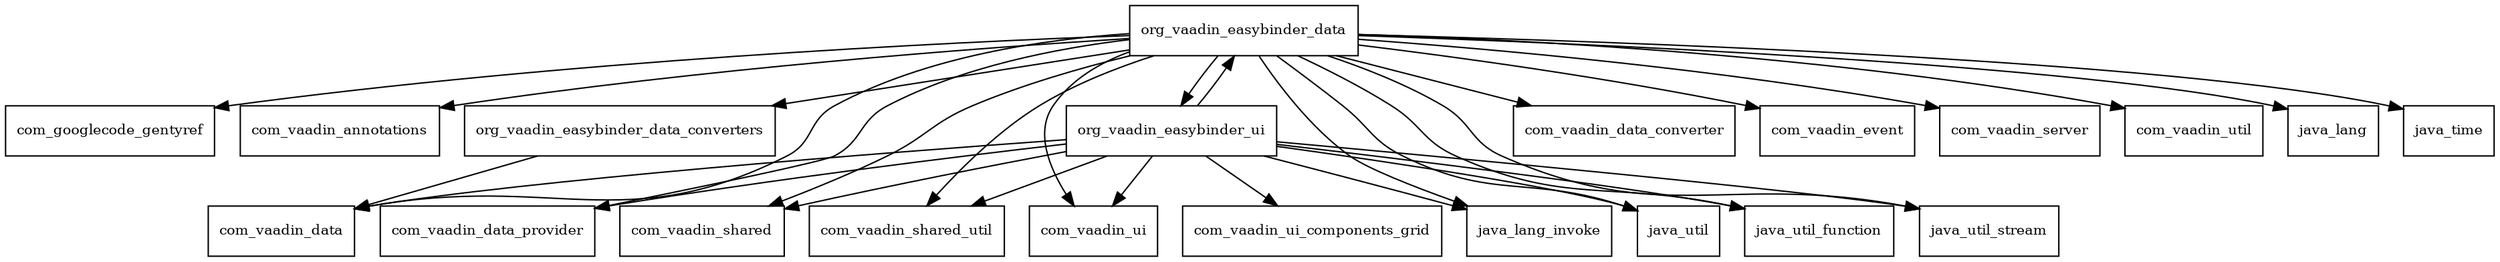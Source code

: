 digraph easybinder_0_5_package_dependencies {
  node [shape = box, fontsize=10.0];
  org_vaadin_easybinder_data -> com_googlecode_gentyref;
  org_vaadin_easybinder_data -> com_vaadin_annotations;
  org_vaadin_easybinder_data -> com_vaadin_data;
  org_vaadin_easybinder_data -> com_vaadin_data_converter;
  org_vaadin_easybinder_data -> com_vaadin_data_provider;
  org_vaadin_easybinder_data -> com_vaadin_event;
  org_vaadin_easybinder_data -> com_vaadin_server;
  org_vaadin_easybinder_data -> com_vaadin_shared;
  org_vaadin_easybinder_data -> com_vaadin_shared_util;
  org_vaadin_easybinder_data -> com_vaadin_ui;
  org_vaadin_easybinder_data -> com_vaadin_util;
  org_vaadin_easybinder_data -> java_lang;
  org_vaadin_easybinder_data -> java_lang_invoke;
  org_vaadin_easybinder_data -> java_time;
  org_vaadin_easybinder_data -> java_util;
  org_vaadin_easybinder_data -> java_util_function;
  org_vaadin_easybinder_data -> java_util_stream;
  org_vaadin_easybinder_data -> org_vaadin_easybinder_data_converters;
  org_vaadin_easybinder_data -> org_vaadin_easybinder_ui;
  org_vaadin_easybinder_data_converters -> com_vaadin_data;
  org_vaadin_easybinder_ui -> com_vaadin_data;
  org_vaadin_easybinder_ui -> com_vaadin_data_provider;
  org_vaadin_easybinder_ui -> com_vaadin_shared;
  org_vaadin_easybinder_ui -> com_vaadin_shared_util;
  org_vaadin_easybinder_ui -> com_vaadin_ui;
  org_vaadin_easybinder_ui -> com_vaadin_ui_components_grid;
  org_vaadin_easybinder_ui -> java_lang_invoke;
  org_vaadin_easybinder_ui -> java_util;
  org_vaadin_easybinder_ui -> java_util_function;
  org_vaadin_easybinder_ui -> java_util_stream;
  org_vaadin_easybinder_ui -> org_vaadin_easybinder_data;
}
